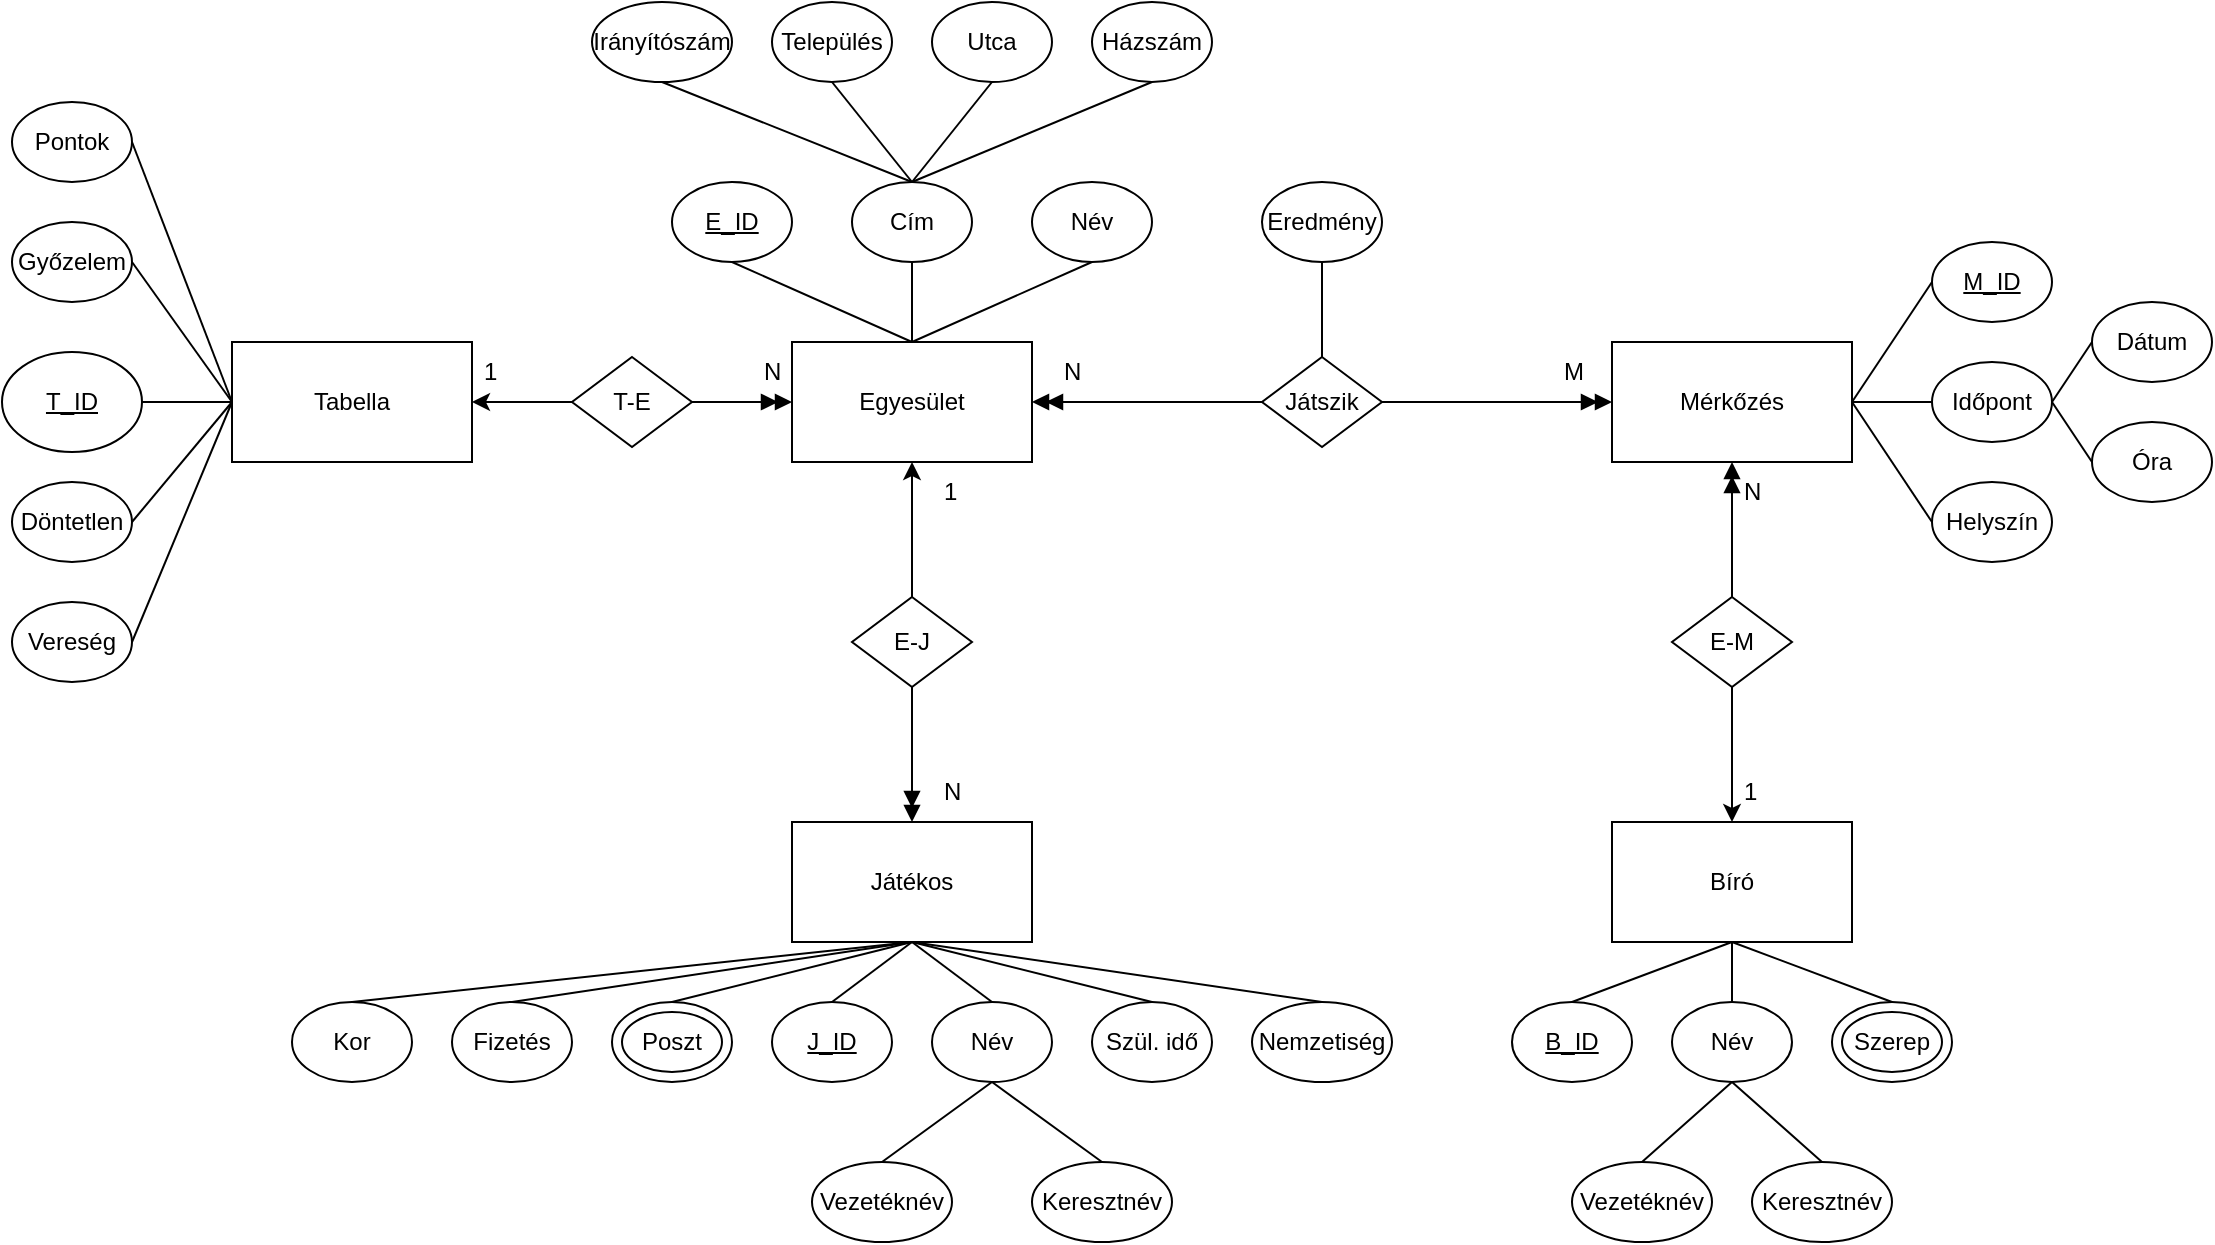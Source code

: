 <mxfile version="20.4.0" type="device"><diagram id="r6ODfZRXndXCZ6LKUvck" name="Page-1"><mxGraphModel dx="1865" dy="539" grid="1" gridSize="10" guides="1" tooltips="1" connect="1" arrows="1" fold="1" page="1" pageScale="1" pageWidth="827" pageHeight="1169" math="0" shadow="0"><root><mxCell id="0"/><mxCell id="1" parent="0"/><mxCell id="U0ePZUt_bF_ID18jaVtH-1" value="Bíró" style="rounded=0;whiteSpace=wrap;html=1;" parent="1" vertex="1"><mxGeometry x="770" y="520" width="120" height="60" as="geometry"/></mxCell><mxCell id="U0ePZUt_bF_ID18jaVtH-2" value="Egyesület" style="rounded=0;whiteSpace=wrap;html=1;" parent="1" vertex="1"><mxGeometry x="360" y="280" width="120" height="60" as="geometry"/></mxCell><mxCell id="U0ePZUt_bF_ID18jaVtH-3" value="Mérkőzés" style="rounded=0;whiteSpace=wrap;html=1;" parent="1" vertex="1"><mxGeometry x="770" y="280" width="120" height="60" as="geometry"/></mxCell><mxCell id="U0ePZUt_bF_ID18jaVtH-4" value="Tabella" style="rounded=0;whiteSpace=wrap;html=1;" parent="1" vertex="1"><mxGeometry x="80" y="280" width="120" height="60" as="geometry"/></mxCell><mxCell id="U0ePZUt_bF_ID18jaVtH-5" value="Játékos" style="rounded=0;whiteSpace=wrap;html=1;" parent="1" vertex="1"><mxGeometry x="360" y="520" width="120" height="60" as="geometry"/></mxCell><mxCell id="U0ePZUt_bF_ID18jaVtH-6" value="Győzelem" style="ellipse;whiteSpace=wrap;html=1;" parent="1" vertex="1"><mxGeometry x="-30" y="220" width="60" height="40" as="geometry"/></mxCell><mxCell id="U0ePZUt_bF_ID18jaVtH-11" value="Döntetlen" style="ellipse;whiteSpace=wrap;html=1;" parent="1" vertex="1"><mxGeometry x="-30" y="350" width="60" height="40" as="geometry"/></mxCell><mxCell id="U0ePZUt_bF_ID18jaVtH-12" value="Vereség" style="ellipse;whiteSpace=wrap;html=1;" parent="1" vertex="1"><mxGeometry x="-30" y="410" width="60" height="40" as="geometry"/></mxCell><mxCell id="U0ePZUt_bF_ID18jaVtH-13" value="&lt;u&gt;T_ID&lt;/u&gt;" style="ellipse;whiteSpace=wrap;html=1;" parent="1" vertex="1"><mxGeometry x="-35" y="285" width="70" height="50" as="geometry"/></mxCell><mxCell id="U0ePZUt_bF_ID18jaVtH-14" value="Pontok" style="ellipse;whiteSpace=wrap;html=1;" parent="1" vertex="1"><mxGeometry x="-30" y="160" width="60" height="40" as="geometry"/></mxCell><mxCell id="U0ePZUt_bF_ID18jaVtH-16" style="edgeStyle=orthogonalEdgeStyle;rounded=0;orthogonalLoop=1;jettySize=auto;html=1;exitX=0;exitY=0.5;exitDx=0;exitDy=0;entryX=1;entryY=0.5;entryDx=0;entryDy=0;" parent="1" source="U0ePZUt_bF_ID18jaVtH-15" target="U0ePZUt_bF_ID18jaVtH-4" edge="1"><mxGeometry relative="1" as="geometry"><mxPoint x="220" y="350" as="targetPoint"/></mxGeometry></mxCell><mxCell id="U0ePZUt_bF_ID18jaVtH-17" style="edgeStyle=orthogonalEdgeStyle;rounded=0;orthogonalLoop=1;jettySize=auto;html=1;exitX=1;exitY=0.5;exitDx=0;exitDy=0;entryX=0;entryY=0.5;entryDx=0;entryDy=0;endArrow=doubleBlock;endFill=1;" parent="1" source="U0ePZUt_bF_ID18jaVtH-15" target="U0ePZUt_bF_ID18jaVtH-2" edge="1"><mxGeometry relative="1" as="geometry"/></mxCell><mxCell id="U0ePZUt_bF_ID18jaVtH-15" value="T-E" style="rhombus;whiteSpace=wrap;html=1;" parent="1" vertex="1"><mxGeometry x="250" y="287.5" width="60" height="45" as="geometry"/></mxCell><mxCell id="U0ePZUt_bF_ID18jaVtH-18" value="" style="endArrow=none;html=1;rounded=0;entryX=0;entryY=0.5;entryDx=0;entryDy=0;exitX=1;exitY=0.5;exitDx=0;exitDy=0;" parent="1" source="U0ePZUt_bF_ID18jaVtH-13" target="U0ePZUt_bF_ID18jaVtH-4" edge="1"><mxGeometry width="50" height="50" relative="1" as="geometry"><mxPoint x="390" y="460" as="sourcePoint"/><mxPoint x="440" y="410" as="targetPoint"/></mxGeometry></mxCell><mxCell id="U0ePZUt_bF_ID18jaVtH-19" value="" style="endArrow=none;html=1;rounded=0;entryX=0;entryY=0.5;entryDx=0;entryDy=0;exitX=1;exitY=0.5;exitDx=0;exitDy=0;" parent="1" source="U0ePZUt_bF_ID18jaVtH-14" target="U0ePZUt_bF_ID18jaVtH-4" edge="1"><mxGeometry width="50" height="50" relative="1" as="geometry"><mxPoint x="390" y="460" as="sourcePoint"/><mxPoint x="440" y="410" as="targetPoint"/></mxGeometry></mxCell><mxCell id="U0ePZUt_bF_ID18jaVtH-20" value="" style="endArrow=none;html=1;rounded=0;entryX=0;entryY=0.5;entryDx=0;entryDy=0;exitX=1;exitY=0.5;exitDx=0;exitDy=0;" parent="1" source="U0ePZUt_bF_ID18jaVtH-6" target="U0ePZUt_bF_ID18jaVtH-4" edge="1"><mxGeometry width="50" height="50" relative="1" as="geometry"><mxPoint x="390" y="460" as="sourcePoint"/><mxPoint x="440" y="410" as="targetPoint"/></mxGeometry></mxCell><mxCell id="U0ePZUt_bF_ID18jaVtH-21" value="" style="endArrow=none;html=1;rounded=0;entryX=0;entryY=0.5;entryDx=0;entryDy=0;exitX=1;exitY=0.5;exitDx=0;exitDy=0;" parent="1" source="U0ePZUt_bF_ID18jaVtH-12" target="U0ePZUt_bF_ID18jaVtH-4" edge="1"><mxGeometry width="50" height="50" relative="1" as="geometry"><mxPoint x="390" y="460" as="sourcePoint"/><mxPoint x="440" y="410" as="targetPoint"/></mxGeometry></mxCell><mxCell id="U0ePZUt_bF_ID18jaVtH-22" value="" style="endArrow=none;html=1;rounded=0;exitX=0;exitY=0.5;exitDx=0;exitDy=0;entryX=1;entryY=0.5;entryDx=0;entryDy=0;" parent="1" source="U0ePZUt_bF_ID18jaVtH-4" target="U0ePZUt_bF_ID18jaVtH-11" edge="1"><mxGeometry width="50" height="50" relative="1" as="geometry"><mxPoint x="390" y="460" as="sourcePoint"/><mxPoint x="440" y="410" as="targetPoint"/></mxGeometry></mxCell><mxCell id="U0ePZUt_bF_ID18jaVtH-23" value="1" style="text;strokeColor=none;fillColor=none;align=left;verticalAlign=middle;spacingLeft=4;spacingRight=4;overflow=hidden;points=[[0,0.5],[1,0.5]];portConstraint=eastwest;rotatable=0;whiteSpace=wrap;html=1;" parent="1" vertex="1"><mxGeometry x="200" y="280" width="20" height="30" as="geometry"/></mxCell><mxCell id="U0ePZUt_bF_ID18jaVtH-24" value="N" style="text;strokeColor=none;fillColor=none;align=left;verticalAlign=middle;spacingLeft=4;spacingRight=4;overflow=hidden;points=[[0,0.5],[1,0.5]];portConstraint=eastwest;rotatable=0;whiteSpace=wrap;html=1;" parent="1" vertex="1"><mxGeometry x="340" y="280" width="20" height="30" as="geometry"/></mxCell><mxCell id="U0ePZUt_bF_ID18jaVtH-25" value="Utca" style="ellipse;whiteSpace=wrap;html=1;" parent="1" vertex="1"><mxGeometry x="430" y="110" width="60" height="40" as="geometry"/></mxCell><mxCell id="U0ePZUt_bF_ID18jaVtH-26" value="Név" style="ellipse;whiteSpace=wrap;html=1;" parent="1" vertex="1"><mxGeometry x="480" y="200" width="60" height="40" as="geometry"/></mxCell><mxCell id="U0ePZUt_bF_ID18jaVtH-27" value="Irányítószám" style="ellipse;whiteSpace=wrap;html=1;" parent="1" vertex="1"><mxGeometry x="260" y="110" width="70" height="40" as="geometry"/></mxCell><mxCell id="U0ePZUt_bF_ID18jaVtH-28" value="Házszám" style="ellipse;whiteSpace=wrap;html=1;" parent="1" vertex="1"><mxGeometry x="510" y="110" width="60" height="40" as="geometry"/></mxCell><mxCell id="U0ePZUt_bF_ID18jaVtH-29" value="&lt;u&gt;E_ID&lt;/u&gt;" style="ellipse;whiteSpace=wrap;html=1;" parent="1" vertex="1"><mxGeometry x="300" y="200" width="60" height="40" as="geometry"/></mxCell><mxCell id="U0ePZUt_bF_ID18jaVtH-30" value="Cím" style="ellipse;whiteSpace=wrap;html=1;" parent="1" vertex="1"><mxGeometry x="390" y="200" width="60" height="40" as="geometry"/></mxCell><mxCell id="U0ePZUt_bF_ID18jaVtH-31" value="" style="endArrow=none;html=1;rounded=0;entryX=0.5;entryY=0;entryDx=0;entryDy=0;exitX=0.5;exitY=1;exitDx=0;exitDy=0;" parent="1" source="U0ePZUt_bF_ID18jaVtH-28" target="U0ePZUt_bF_ID18jaVtH-30" edge="1"><mxGeometry width="50" height="50" relative="1" as="geometry"><mxPoint x="390" y="460" as="sourcePoint"/><mxPoint x="440" y="410" as="targetPoint"/></mxGeometry></mxCell><mxCell id="U0ePZUt_bF_ID18jaVtH-32" value="" style="endArrow=none;html=1;rounded=0;entryX=0.5;entryY=0;entryDx=0;entryDy=0;exitX=0.5;exitY=1;exitDx=0;exitDy=0;" parent="1" source="U0ePZUt_bF_ID18jaVtH-25" target="U0ePZUt_bF_ID18jaVtH-30" edge="1"><mxGeometry width="50" height="50" relative="1" as="geometry"><mxPoint x="390" y="460" as="sourcePoint"/><mxPoint x="440" y="410" as="targetPoint"/></mxGeometry></mxCell><mxCell id="U0ePZUt_bF_ID18jaVtH-33" value="" style="endArrow=none;html=1;rounded=0;entryX=0.5;entryY=0;entryDx=0;entryDy=0;exitX=0.5;exitY=1;exitDx=0;exitDy=0;" parent="1" source="U0ePZUt_bF_ID18jaVtH-27" target="U0ePZUt_bF_ID18jaVtH-30" edge="1"><mxGeometry width="50" height="50" relative="1" as="geometry"><mxPoint x="390" y="460" as="sourcePoint"/><mxPoint x="440" y="410" as="targetPoint"/></mxGeometry></mxCell><mxCell id="U0ePZUt_bF_ID18jaVtH-34" value="" style="endArrow=none;html=1;rounded=0;exitX=0.5;exitY=0;exitDx=0;exitDy=0;entryX=0.5;entryY=1;entryDx=0;entryDy=0;" parent="1" source="U0ePZUt_bF_ID18jaVtH-2" target="U0ePZUt_bF_ID18jaVtH-29" edge="1"><mxGeometry width="50" height="50" relative="1" as="geometry"><mxPoint x="390" y="460" as="sourcePoint"/><mxPoint x="440" y="410" as="targetPoint"/></mxGeometry></mxCell><mxCell id="U0ePZUt_bF_ID18jaVtH-35" value="" style="endArrow=none;html=1;rounded=0;entryX=0.5;entryY=0;entryDx=0;entryDy=0;exitX=0.5;exitY=1;exitDx=0;exitDy=0;" parent="1" source="U0ePZUt_bF_ID18jaVtH-26" target="U0ePZUt_bF_ID18jaVtH-2" edge="1"><mxGeometry width="50" height="50" relative="1" as="geometry"><mxPoint x="390" y="460" as="sourcePoint"/><mxPoint x="440" y="410" as="targetPoint"/></mxGeometry></mxCell><mxCell id="U0ePZUt_bF_ID18jaVtH-36" value="" style="endArrow=none;html=1;rounded=0;entryX=0.5;entryY=0;entryDx=0;entryDy=0;exitX=0.5;exitY=1;exitDx=0;exitDy=0;" parent="1" source="U0ePZUt_bF_ID18jaVtH-30" target="U0ePZUt_bF_ID18jaVtH-2" edge="1"><mxGeometry width="50" height="50" relative="1" as="geometry"><mxPoint x="390" y="460" as="sourcePoint"/><mxPoint x="440" y="410" as="targetPoint"/></mxGeometry></mxCell><mxCell id="U0ePZUt_bF_ID18jaVtH-39" style="edgeStyle=orthogonalEdgeStyle;rounded=0;orthogonalLoop=1;jettySize=auto;html=1;exitX=0.5;exitY=1;exitDx=0;exitDy=0;entryX=0.5;entryY=0;entryDx=0;entryDy=0;endArrow=doubleBlock;endFill=1;" parent="1" source="U0ePZUt_bF_ID18jaVtH-37" target="U0ePZUt_bF_ID18jaVtH-5" edge="1"><mxGeometry relative="1" as="geometry"/></mxCell><mxCell id="U0ePZUt_bF_ID18jaVtH-40" style="edgeStyle=orthogonalEdgeStyle;rounded=0;orthogonalLoop=1;jettySize=auto;html=1;exitX=0.5;exitY=0;exitDx=0;exitDy=0;entryX=0.5;entryY=1;entryDx=0;entryDy=0;endArrow=classic;endFill=1;" parent="1" source="U0ePZUt_bF_ID18jaVtH-37" target="U0ePZUt_bF_ID18jaVtH-2" edge="1"><mxGeometry relative="1" as="geometry"/></mxCell><mxCell id="U0ePZUt_bF_ID18jaVtH-37" value="E-J" style="rhombus;whiteSpace=wrap;html=1;" parent="1" vertex="1"><mxGeometry x="390" y="407.5" width="60" height="45" as="geometry"/></mxCell><mxCell id="U0ePZUt_bF_ID18jaVtH-41" value="N" style="text;strokeColor=none;fillColor=none;align=left;verticalAlign=middle;spacingLeft=4;spacingRight=4;overflow=hidden;points=[[0,0.5],[1,0.5]];portConstraint=eastwest;rotatable=0;whiteSpace=wrap;html=1;" parent="1" vertex="1"><mxGeometry x="430" y="490" width="20" height="30" as="geometry"/></mxCell><mxCell id="U0ePZUt_bF_ID18jaVtH-42" value="1" style="text;strokeColor=none;fillColor=none;align=left;verticalAlign=middle;spacingLeft=4;spacingRight=4;overflow=hidden;points=[[0,0.5],[1,0.5]];portConstraint=eastwest;rotatable=0;whiteSpace=wrap;html=1;" parent="1" vertex="1"><mxGeometry x="430" y="340" width="20" height="30" as="geometry"/></mxCell><mxCell id="U0ePZUt_bF_ID18jaVtH-43" value="Nemzetiség" style="ellipse;whiteSpace=wrap;html=1;" parent="1" vertex="1"><mxGeometry x="590" y="610" width="70" height="40" as="geometry"/></mxCell><mxCell id="U0ePZUt_bF_ID18jaVtH-44" value="&lt;u&gt;J_ID&lt;/u&gt;" style="ellipse;whiteSpace=wrap;html=1;" parent="1" vertex="1"><mxGeometry x="350" y="610" width="60" height="40" as="geometry"/></mxCell><mxCell id="U0ePZUt_bF_ID18jaVtH-45" value="&lt;span style=&quot;color: rgba(0, 0, 0, 0); font-family: monospace; font-size: 0px; text-align: start;&quot;&gt;%3CmxGraphModel%3E%3Croot%3E%3CmxCell%20id%3D%220%22%2F%3E%3CmxCell%20id%3D%221%22%20parent%3D%220%22%2F%3E%3CmxCell%20id%3D%222%22%20value%3D%22C%C3%ADm%22%20style%3D%22ellipse%3BwhiteSpace%3Dwrap%3Bhtml%3D1%3B%22%20vertex%3D%221%22%20parent%3D%221%22%3E%3CmxGeometry%20x%3D%22230%22%20y%3D%22610%22%20width%3D%2260%22%20height%3D%2240%22%20as%3D%22geometry%22%2F%3E%3C%2FmxCell%3E%3C%2Froot%3E%3C%2FmxGraphModel%3E&lt;/span&gt;" style="ellipse;whiteSpace=wrap;html=1;" parent="1" vertex="1"><mxGeometry x="270" y="610" width="60" height="40" as="geometry"/></mxCell><mxCell id="U0ePZUt_bF_ID18jaVtH-46" value="Név" style="ellipse;whiteSpace=wrap;html=1;" parent="1" vertex="1"><mxGeometry x="430" y="610" width="60" height="40" as="geometry"/></mxCell><mxCell id="U0ePZUt_bF_ID18jaVtH-47" value="Kor" style="ellipse;whiteSpace=wrap;html=1;" parent="1" vertex="1"><mxGeometry x="110" y="610" width="60" height="40" as="geometry"/></mxCell><mxCell id="U0ePZUt_bF_ID18jaVtH-48" value="Szül. idő" style="ellipse;whiteSpace=wrap;html=1;" parent="1" vertex="1"><mxGeometry x="510" y="610" width="60" height="40" as="geometry"/></mxCell><mxCell id="U0ePZUt_bF_ID18jaVtH-49" value="Poszt" style="ellipse;whiteSpace=wrap;html=1;" parent="1" vertex="1"><mxGeometry x="275" y="615" width="50" height="30" as="geometry"/></mxCell><mxCell id="U0ePZUt_bF_ID18jaVtH-50" value="Vezetéknév" style="ellipse;whiteSpace=wrap;html=1;" parent="1" vertex="1"><mxGeometry x="370" y="690" width="70" height="40" as="geometry"/></mxCell><mxCell id="U0ePZUt_bF_ID18jaVtH-51" value="Keresztnév" style="ellipse;whiteSpace=wrap;html=1;" parent="1" vertex="1"><mxGeometry x="480" y="690" width="70" height="40" as="geometry"/></mxCell><mxCell id="U0ePZUt_bF_ID18jaVtH-52" value="" style="endArrow=none;html=1;rounded=0;exitX=0.5;exitY=1;exitDx=0;exitDy=0;entryX=0.5;entryY=0;entryDx=0;entryDy=0;" parent="1" source="U0ePZUt_bF_ID18jaVtH-46" target="U0ePZUt_bF_ID18jaVtH-51" edge="1"><mxGeometry width="50" height="50" relative="1" as="geometry"><mxPoint x="390" y="460" as="sourcePoint"/><mxPoint x="440" y="410" as="targetPoint"/></mxGeometry></mxCell><mxCell id="U0ePZUt_bF_ID18jaVtH-53" value="" style="endArrow=none;html=1;rounded=0;exitX=0.5;exitY=1;exitDx=0;exitDy=0;entryX=0.5;entryY=0;entryDx=0;entryDy=0;" parent="1" source="U0ePZUt_bF_ID18jaVtH-46" target="U0ePZUt_bF_ID18jaVtH-50" edge="1"><mxGeometry width="50" height="50" relative="1" as="geometry"><mxPoint x="390" y="460" as="sourcePoint"/><mxPoint x="440" y="410" as="targetPoint"/></mxGeometry></mxCell><mxCell id="U0ePZUt_bF_ID18jaVtH-54" value="" style="endArrow=none;html=1;rounded=0;exitX=0.5;exitY=0;exitDx=0;exitDy=0;" parent="1" source="U0ePZUt_bF_ID18jaVtH-43" edge="1"><mxGeometry width="50" height="50" relative="1" as="geometry"><mxPoint x="390" y="460" as="sourcePoint"/><mxPoint x="420" y="580" as="targetPoint"/></mxGeometry></mxCell><mxCell id="U0ePZUt_bF_ID18jaVtH-55" value="" style="endArrow=none;html=1;rounded=0;exitX=0.5;exitY=0;exitDx=0;exitDy=0;entryX=0.5;entryY=1;entryDx=0;entryDy=0;" parent="1" source="U0ePZUt_bF_ID18jaVtH-48" target="U0ePZUt_bF_ID18jaVtH-5" edge="1"><mxGeometry width="50" height="50" relative="1" as="geometry"><mxPoint x="390" y="460" as="sourcePoint"/><mxPoint x="440" y="410" as="targetPoint"/></mxGeometry></mxCell><mxCell id="U0ePZUt_bF_ID18jaVtH-56" value="" style="endArrow=none;html=1;rounded=0;exitX=0.5;exitY=0;exitDx=0;exitDy=0;entryX=0.5;entryY=1;entryDx=0;entryDy=0;" parent="1" source="U0ePZUt_bF_ID18jaVtH-46" target="U0ePZUt_bF_ID18jaVtH-5" edge="1"><mxGeometry width="50" height="50" relative="1" as="geometry"><mxPoint x="390" y="460" as="sourcePoint"/><mxPoint x="440" y="410" as="targetPoint"/></mxGeometry></mxCell><mxCell id="U0ePZUt_bF_ID18jaVtH-57" value="" style="endArrow=none;html=1;rounded=0;exitX=0.5;exitY=0;exitDx=0;exitDy=0;entryX=0.5;entryY=1;entryDx=0;entryDy=0;" parent="1" source="U0ePZUt_bF_ID18jaVtH-44" target="U0ePZUt_bF_ID18jaVtH-5" edge="1"><mxGeometry width="50" height="50" relative="1" as="geometry"><mxPoint x="390" y="460" as="sourcePoint"/><mxPoint x="440" y="410" as="targetPoint"/></mxGeometry></mxCell><mxCell id="U0ePZUt_bF_ID18jaVtH-58" value="" style="endArrow=none;html=1;rounded=0;exitX=0.5;exitY=0;exitDx=0;exitDy=0;entryX=0.5;entryY=1;entryDx=0;entryDy=0;" parent="1" source="U0ePZUt_bF_ID18jaVtH-45" target="U0ePZUt_bF_ID18jaVtH-5" edge="1"><mxGeometry width="50" height="50" relative="1" as="geometry"><mxPoint x="390" y="460" as="sourcePoint"/><mxPoint x="440" y="410" as="targetPoint"/></mxGeometry></mxCell><mxCell id="U0ePZUt_bF_ID18jaVtH-59" value="" style="endArrow=none;html=1;rounded=0;exitX=0.5;exitY=0;exitDx=0;exitDy=0;entryX=0.5;entryY=1;entryDx=0;entryDy=0;" parent="1" source="U0ePZUt_bF_ID18jaVtH-47" target="U0ePZUt_bF_ID18jaVtH-5" edge="1"><mxGeometry width="50" height="50" relative="1" as="geometry"><mxPoint x="390" y="460" as="sourcePoint"/><mxPoint x="440" y="410" as="targetPoint"/></mxGeometry></mxCell><mxCell id="U0ePZUt_bF_ID18jaVtH-61" value="Település" style="ellipse;whiteSpace=wrap;html=1;" parent="1" vertex="1"><mxGeometry x="350" y="110" width="60" height="40" as="geometry"/></mxCell><mxCell id="U0ePZUt_bF_ID18jaVtH-62" value="" style="endArrow=none;html=1;rounded=0;exitX=0.5;exitY=0;exitDx=0;exitDy=0;entryX=0.5;entryY=1;entryDx=0;entryDy=0;" parent="1" source="U0ePZUt_bF_ID18jaVtH-30" target="U0ePZUt_bF_ID18jaVtH-61" edge="1"><mxGeometry width="50" height="50" relative="1" as="geometry"><mxPoint x="390" y="460" as="sourcePoint"/><mxPoint x="440" y="410" as="targetPoint"/></mxGeometry></mxCell><mxCell id="U0ePZUt_bF_ID18jaVtH-64" value="Játszik" style="rhombus;whiteSpace=wrap;html=1;" parent="1" vertex="1"><mxGeometry x="595" y="287.5" width="60" height="45" as="geometry"/></mxCell><mxCell id="U0ePZUt_bF_ID18jaVtH-65" value="Név" style="ellipse;whiteSpace=wrap;html=1;" parent="1" vertex="1"><mxGeometry x="800" y="610" width="60" height="40" as="geometry"/></mxCell><mxCell id="U0ePZUt_bF_ID18jaVtH-66" value="Keresztnév" style="ellipse;whiteSpace=wrap;html=1;" parent="1" vertex="1"><mxGeometry x="840" y="690" width="70" height="40" as="geometry"/></mxCell><mxCell id="U0ePZUt_bF_ID18jaVtH-67" value="&lt;u&gt;B_ID&lt;/u&gt;" style="ellipse;whiteSpace=wrap;html=1;" parent="1" vertex="1"><mxGeometry x="720" y="610" width="60" height="40" as="geometry"/></mxCell><mxCell id="U0ePZUt_bF_ID18jaVtH-68" value="Vezetéknév" style="ellipse;whiteSpace=wrap;html=1;" parent="1" vertex="1"><mxGeometry x="750" y="690" width="70" height="40" as="geometry"/></mxCell><mxCell id="U0ePZUt_bF_ID18jaVtH-69" value="&lt;span style=&quot;color: rgba(0, 0, 0, 0); font-family: monospace; font-size: 0px; text-align: start;&quot;&gt;%3CmxGraphModel%3E%3Croot%3E%3CmxCell%20id%3D%220%22%2F%3E%3CmxCell%20id%3D%221%22%20parent%3D%220%22%2F%3E%3CmxCell%20id%3D%222%22%20value%3D%22Veres%C3%A9g%22%20style%3D%22ellipse%3BwhiteSpace%3Dwrap%3Bhtml%3D1%3B%22%20vertex%3D%221%22%20parent%3D%221%22%3E%3CmxGeometry%20x%3D%22980%22%20y%3D%22700%22%20width%3D%2260%22%20height%3D%2240%22%20as%3D%22geometry%22%2F%3E%3C%2FmxCell%3E%3C%2Froot%3E%3C%2FmxGraphModel%3E&lt;/span&gt;" style="ellipse;whiteSpace=wrap;html=1;" parent="1" vertex="1"><mxGeometry x="880" y="610" width="60" height="40" as="geometry"/></mxCell><mxCell id="U0ePZUt_bF_ID18jaVtH-70" value="Szerep" style="ellipse;whiteSpace=wrap;html=1;" parent="1" vertex="1"><mxGeometry x="885" y="615" width="50" height="30" as="geometry"/></mxCell><mxCell id="U0ePZUt_bF_ID18jaVtH-71" value="" style="endArrow=none;html=1;rounded=0;entryX=0.5;entryY=1;entryDx=0;entryDy=0;exitX=0.5;exitY=0;exitDx=0;exitDy=0;" parent="1" source="U0ePZUt_bF_ID18jaVtH-66" target="U0ePZUt_bF_ID18jaVtH-65" edge="1"><mxGeometry width="50" height="50" relative="1" as="geometry"><mxPoint x="390" y="460" as="sourcePoint"/><mxPoint x="440" y="410" as="targetPoint"/></mxGeometry></mxCell><mxCell id="U0ePZUt_bF_ID18jaVtH-72" value="" style="endArrow=none;html=1;rounded=0;exitX=0.5;exitY=1;exitDx=0;exitDy=0;entryX=0.5;entryY=0;entryDx=0;entryDy=0;" parent="1" source="U0ePZUt_bF_ID18jaVtH-65" target="U0ePZUt_bF_ID18jaVtH-68" edge="1"><mxGeometry width="50" height="50" relative="1" as="geometry"><mxPoint x="390" y="460" as="sourcePoint"/><mxPoint x="440" y="410" as="targetPoint"/></mxGeometry></mxCell><mxCell id="U0ePZUt_bF_ID18jaVtH-73" value="" style="endArrow=none;html=1;rounded=0;exitX=0.5;exitY=1;exitDx=0;exitDy=0;entryX=0.5;entryY=0;entryDx=0;entryDy=0;" parent="1" source="U0ePZUt_bF_ID18jaVtH-1" target="U0ePZUt_bF_ID18jaVtH-69" edge="1"><mxGeometry width="50" height="50" relative="1" as="geometry"><mxPoint x="390" y="460" as="sourcePoint"/><mxPoint x="440" y="410" as="targetPoint"/></mxGeometry></mxCell><mxCell id="U0ePZUt_bF_ID18jaVtH-74" value="" style="endArrow=none;html=1;rounded=0;exitX=0.5;exitY=1;exitDx=0;exitDy=0;entryX=0.5;entryY=0;entryDx=0;entryDy=0;" parent="1" source="U0ePZUt_bF_ID18jaVtH-1" target="U0ePZUt_bF_ID18jaVtH-67" edge="1"><mxGeometry width="50" height="50" relative="1" as="geometry"><mxPoint x="390" y="460" as="sourcePoint"/><mxPoint x="440" y="410" as="targetPoint"/></mxGeometry></mxCell><mxCell id="U0ePZUt_bF_ID18jaVtH-75" value="" style="endArrow=none;html=1;rounded=0;exitX=0.5;exitY=1;exitDx=0;exitDy=0;entryX=0.5;entryY=0;entryDx=0;entryDy=0;" parent="1" source="U0ePZUt_bF_ID18jaVtH-1" target="U0ePZUt_bF_ID18jaVtH-65" edge="1"><mxGeometry width="50" height="50" relative="1" as="geometry"><mxPoint x="390" y="460" as="sourcePoint"/><mxPoint x="440" y="410" as="targetPoint"/></mxGeometry></mxCell><mxCell id="U0ePZUt_bF_ID18jaVtH-76" value="Fizetés" style="ellipse;whiteSpace=wrap;html=1;" parent="1" vertex="1"><mxGeometry x="190" y="610" width="60" height="40" as="geometry"/></mxCell><mxCell id="U0ePZUt_bF_ID18jaVtH-77" value="" style="endArrow=none;html=1;rounded=0;entryX=0.5;entryY=0;entryDx=0;entryDy=0;" parent="1" target="U0ePZUt_bF_ID18jaVtH-76" edge="1"><mxGeometry width="50" height="50" relative="1" as="geometry"><mxPoint x="420" y="580" as="sourcePoint"/><mxPoint x="440" y="410" as="targetPoint"/></mxGeometry></mxCell><mxCell id="U0ePZUt_bF_ID18jaVtH-78" value="&lt;u&gt;M_ID&lt;/u&gt;" style="ellipse;whiteSpace=wrap;html=1;" parent="1" vertex="1"><mxGeometry x="930" y="230" width="60" height="40" as="geometry"/></mxCell><mxCell id="U0ePZUt_bF_ID18jaVtH-79" value="Helyszín" style="ellipse;whiteSpace=wrap;html=1;" parent="1" vertex="1"><mxGeometry x="930" y="350" width="60" height="40" as="geometry"/></mxCell><mxCell id="U0ePZUt_bF_ID18jaVtH-80" value="Időpont" style="ellipse;whiteSpace=wrap;html=1;" parent="1" vertex="1"><mxGeometry x="930" y="290" width="60" height="40" as="geometry"/></mxCell><mxCell id="U0ePZUt_bF_ID18jaVtH-81" value="Óra" style="ellipse;whiteSpace=wrap;html=1;" parent="1" vertex="1"><mxGeometry x="1010" y="320" width="60" height="40" as="geometry"/></mxCell><mxCell id="U0ePZUt_bF_ID18jaVtH-82" value="Dátum" style="ellipse;whiteSpace=wrap;html=1;" parent="1" vertex="1"><mxGeometry x="1010" y="260" width="60" height="40" as="geometry"/></mxCell><mxCell id="U0ePZUt_bF_ID18jaVtH-83" style="edgeStyle=orthogonalEdgeStyle;rounded=0;orthogonalLoop=1;jettySize=auto;html=1;entryX=0;entryY=0.5;entryDx=0;entryDy=0;endArrow=doubleBlock;endFill=1;exitX=1;exitY=0.5;exitDx=0;exitDy=0;" parent="1" source="U0ePZUt_bF_ID18jaVtH-64" target="U0ePZUt_bF_ID18jaVtH-3" edge="1"><mxGeometry relative="1" as="geometry"><mxPoint x="680" y="330" as="sourcePoint"/><mxPoint x="370" y="320" as="targetPoint"/></mxGeometry></mxCell><mxCell id="U0ePZUt_bF_ID18jaVtH-84" style="edgeStyle=orthogonalEdgeStyle;rounded=0;orthogonalLoop=1;jettySize=auto;html=1;exitX=0;exitY=0.5;exitDx=0;exitDy=0;entryX=1;entryY=0.5;entryDx=0;entryDy=0;endArrow=doubleBlock;endFill=1;" parent="1" source="U0ePZUt_bF_ID18jaVtH-64" target="U0ePZUt_bF_ID18jaVtH-2" edge="1"><mxGeometry relative="1" as="geometry"><mxPoint x="330" y="330" as="sourcePoint"/><mxPoint x="380" y="330" as="targetPoint"/></mxGeometry></mxCell><mxCell id="U0ePZUt_bF_ID18jaVtH-85" value="M" style="text;strokeColor=none;fillColor=none;align=left;verticalAlign=middle;spacingLeft=4;spacingRight=4;overflow=hidden;points=[[0,0.5],[1,0.5]];portConstraint=eastwest;rotatable=0;whiteSpace=wrap;html=1;" parent="1" vertex="1"><mxGeometry x="740" y="280" width="20" height="30" as="geometry"/></mxCell><mxCell id="U0ePZUt_bF_ID18jaVtH-86" value="N" style="text;strokeColor=none;fillColor=none;align=left;verticalAlign=middle;spacingLeft=4;spacingRight=4;overflow=hidden;points=[[0,0.5],[1,0.5]];portConstraint=eastwest;rotatable=0;whiteSpace=wrap;html=1;" parent="1" vertex="1"><mxGeometry x="490" y="280" width="20" height="30" as="geometry"/></mxCell><mxCell id="U0ePZUt_bF_ID18jaVtH-87" value="Eredmény" style="ellipse;whiteSpace=wrap;html=1;" parent="1" vertex="1"><mxGeometry x="595" y="200" width="60" height="40" as="geometry"/></mxCell><mxCell id="U0ePZUt_bF_ID18jaVtH-88" value="" style="endArrow=none;html=1;rounded=0;entryX=0.5;entryY=1;entryDx=0;entryDy=0;exitX=0.5;exitY=0;exitDx=0;exitDy=0;" parent="1" source="U0ePZUt_bF_ID18jaVtH-64" target="U0ePZUt_bF_ID18jaVtH-87" edge="1"><mxGeometry width="50" height="50" relative="1" as="geometry"><mxPoint x="390" y="460" as="sourcePoint"/><mxPoint x="440" y="410" as="targetPoint"/></mxGeometry></mxCell><mxCell id="U0ePZUt_bF_ID18jaVtH-89" value="" style="endArrow=none;html=1;rounded=0;exitX=1;exitY=0.5;exitDx=0;exitDy=0;entryX=0;entryY=0.5;entryDx=0;entryDy=0;" parent="1" source="U0ePZUt_bF_ID18jaVtH-80" target="U0ePZUt_bF_ID18jaVtH-82" edge="1"><mxGeometry width="50" height="50" relative="1" as="geometry"><mxPoint x="390" y="460" as="sourcePoint"/><mxPoint x="440" y="410" as="targetPoint"/></mxGeometry></mxCell><mxCell id="U0ePZUt_bF_ID18jaVtH-90" value="" style="endArrow=none;html=1;rounded=0;exitX=1;exitY=0.5;exitDx=0;exitDy=0;entryX=0;entryY=0.5;entryDx=0;entryDy=0;" parent="1" source="U0ePZUt_bF_ID18jaVtH-80" target="U0ePZUt_bF_ID18jaVtH-81" edge="1"><mxGeometry width="50" height="50" relative="1" as="geometry"><mxPoint x="390" y="460" as="sourcePoint"/><mxPoint x="440" y="410" as="targetPoint"/></mxGeometry></mxCell><mxCell id="U0ePZUt_bF_ID18jaVtH-91" value="" style="endArrow=none;html=1;rounded=0;exitX=1;exitY=0.5;exitDx=0;exitDy=0;entryX=0;entryY=0.5;entryDx=0;entryDy=0;" parent="1" source="U0ePZUt_bF_ID18jaVtH-3" target="U0ePZUt_bF_ID18jaVtH-78" edge="1"><mxGeometry width="50" height="50" relative="1" as="geometry"><mxPoint x="390" y="460" as="sourcePoint"/><mxPoint x="440" y="410" as="targetPoint"/></mxGeometry></mxCell><mxCell id="U0ePZUt_bF_ID18jaVtH-92" value="" style="endArrow=none;html=1;rounded=0;exitX=0;exitY=0.5;exitDx=0;exitDy=0;entryX=1;entryY=0.5;entryDx=0;entryDy=0;" parent="1" source="U0ePZUt_bF_ID18jaVtH-79" target="U0ePZUt_bF_ID18jaVtH-3" edge="1"><mxGeometry width="50" height="50" relative="1" as="geometry"><mxPoint x="390" y="460" as="sourcePoint"/><mxPoint x="440" y="410" as="targetPoint"/></mxGeometry></mxCell><mxCell id="U0ePZUt_bF_ID18jaVtH-93" value="" style="endArrow=none;html=1;rounded=0;entryX=1;entryY=0.5;entryDx=0;entryDy=0;exitX=0;exitY=0.5;exitDx=0;exitDy=0;" parent="1" source="U0ePZUt_bF_ID18jaVtH-80" target="U0ePZUt_bF_ID18jaVtH-3" edge="1"><mxGeometry width="50" height="50" relative="1" as="geometry"><mxPoint x="390" y="460" as="sourcePoint"/><mxPoint x="440" y="410" as="targetPoint"/></mxGeometry></mxCell><mxCell id="U0ePZUt_bF_ID18jaVtH-96" style="edgeStyle=orthogonalEdgeStyle;rounded=0;orthogonalLoop=1;jettySize=auto;html=1;exitX=0.5;exitY=1;exitDx=0;exitDy=0;entryX=0.5;entryY=0;entryDx=0;entryDy=0;endArrow=classic;endFill=1;" parent="1" source="U0ePZUt_bF_ID18jaVtH-94" target="U0ePZUt_bF_ID18jaVtH-1" edge="1"><mxGeometry relative="1" as="geometry"/></mxCell><mxCell id="U0ePZUt_bF_ID18jaVtH-97" style="edgeStyle=orthogonalEdgeStyle;rounded=0;orthogonalLoop=1;jettySize=auto;html=1;exitX=0.5;exitY=0;exitDx=0;exitDy=0;entryX=0.5;entryY=1;entryDx=0;entryDy=0;endArrow=doubleBlock;endFill=1;" parent="1" source="U0ePZUt_bF_ID18jaVtH-94" target="U0ePZUt_bF_ID18jaVtH-3" edge="1"><mxGeometry relative="1" as="geometry"/></mxCell><mxCell id="U0ePZUt_bF_ID18jaVtH-94" value="E-M" style="rhombus;whiteSpace=wrap;html=1;" parent="1" vertex="1"><mxGeometry x="800" y="407.5" width="60" height="45" as="geometry"/></mxCell><mxCell id="U0ePZUt_bF_ID18jaVtH-98" value="N" style="text;strokeColor=none;fillColor=none;align=left;verticalAlign=middle;spacingLeft=4;spacingRight=4;overflow=hidden;points=[[0,0.5],[1,0.5]];portConstraint=eastwest;rotatable=0;whiteSpace=wrap;html=1;" parent="1" vertex="1"><mxGeometry x="830" y="340" width="20" height="30" as="geometry"/></mxCell><mxCell id="U0ePZUt_bF_ID18jaVtH-100" value="1" style="text;strokeColor=none;fillColor=none;align=left;verticalAlign=middle;spacingLeft=4;spacingRight=4;overflow=hidden;points=[[0,0.5],[1,0.5]];portConstraint=eastwest;rotatable=0;whiteSpace=wrap;html=1;" parent="1" vertex="1"><mxGeometry x="830" y="490" width="20" height="30" as="geometry"/></mxCell></root></mxGraphModel></diagram></mxfile>